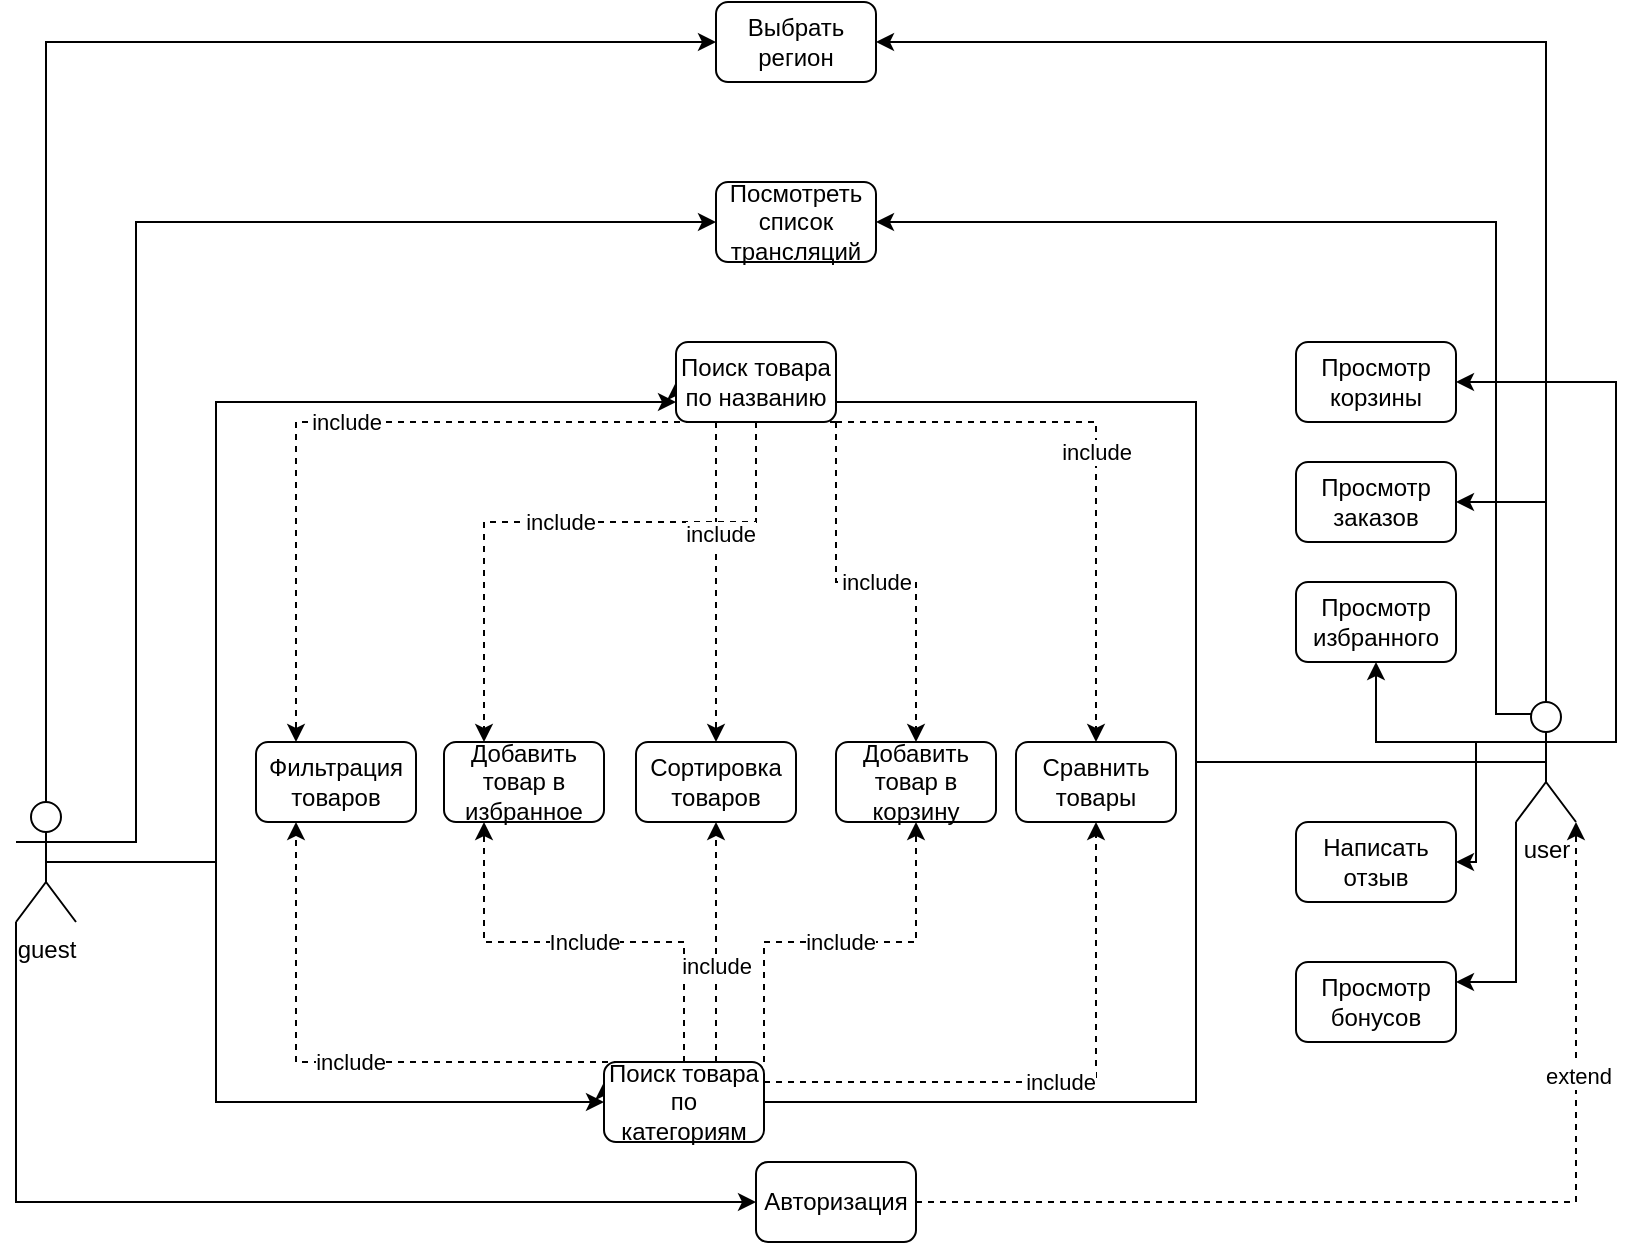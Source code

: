<mxfile version="13.10.5" type="github">
  <diagram id="7Z5z0cHEAnuWSTMnE_jD" name="Page-1">
    <mxGraphModel dx="946" dy="1718" grid="1" gridSize="10" guides="1" tooltips="1" connect="1" arrows="1" fold="1" page="1" pageScale="1" pageWidth="827" pageHeight="1169" math="0" shadow="0">
      <root>
        <mxCell id="0" />
        <mxCell id="1" parent="0" />
        <mxCell id="FfmjVsEObHB2wVLDh2Uq-4" style="edgeStyle=orthogonalEdgeStyle;rounded=0;orthogonalLoop=1;jettySize=auto;html=1;exitX=0.5;exitY=0.5;exitDx=0;exitDy=0;exitPerimeter=0;entryX=0;entryY=0.5;entryDx=0;entryDy=0;" edge="1" parent="1" source="QIuD9oSIR-J-TG87Wxp_-1" target="QIuD9oSIR-J-TG87Wxp_-6">
          <mxGeometry relative="1" as="geometry">
            <Array as="points">
              <mxPoint x="710" y="240" />
              <mxPoint x="710" y="60" />
            </Array>
          </mxGeometry>
        </mxCell>
        <mxCell id="FfmjVsEObHB2wVLDh2Uq-7" style="edgeStyle=orthogonalEdgeStyle;rounded=0;orthogonalLoop=1;jettySize=auto;html=1;exitX=0.5;exitY=0.5;exitDx=0;exitDy=0;exitPerimeter=0;entryX=0;entryY=0.25;entryDx=0;entryDy=0;" edge="1" parent="1" source="QIuD9oSIR-J-TG87Wxp_-1" target="FfmjVsEObHB2wVLDh2Uq-3">
          <mxGeometry relative="1" as="geometry">
            <Array as="points">
              <mxPoint x="710" y="240" />
              <mxPoint x="710" y="410" />
            </Array>
          </mxGeometry>
        </mxCell>
        <mxCell id="FfmjVsEObHB2wVLDh2Uq-16" style="edgeStyle=orthogonalEdgeStyle;rounded=0;orthogonalLoop=1;jettySize=auto;html=1;exitX=0.5;exitY=0;exitDx=0;exitDy=0;exitPerimeter=0;entryX=1;entryY=0.5;entryDx=0;entryDy=0;" edge="1" parent="1" source="QIuD9oSIR-J-TG87Wxp_-1" target="QIuD9oSIR-J-TG87Wxp_-18">
          <mxGeometry relative="1" as="geometry" />
        </mxCell>
        <mxCell id="FfmjVsEObHB2wVLDh2Uq-20" style="edgeStyle=orthogonalEdgeStyle;rounded=0;orthogonalLoop=1;jettySize=auto;html=1;exitX=0.25;exitY=0.1;exitDx=0;exitDy=0;exitPerimeter=0;entryX=1;entryY=0.5;entryDx=0;entryDy=0;" edge="1" parent="1" source="QIuD9oSIR-J-TG87Wxp_-1" target="QIuD9oSIR-J-TG87Wxp_-19">
          <mxGeometry relative="1" as="geometry">
            <Array as="points">
              <mxPoint x="860" y="216" />
              <mxPoint x="860" y="-30" />
            </Array>
          </mxGeometry>
        </mxCell>
        <mxCell id="FfmjVsEObHB2wVLDh2Uq-21" style="edgeStyle=orthogonalEdgeStyle;rounded=0;orthogonalLoop=1;jettySize=auto;html=1;exitX=0;exitY=1;exitDx=0;exitDy=0;exitPerimeter=0;entryX=1;entryY=0.25;entryDx=0;entryDy=0;" edge="1" parent="1" source="QIuD9oSIR-J-TG87Wxp_-1" target="QIuD9oSIR-J-TG87Wxp_-7">
          <mxGeometry relative="1" as="geometry" />
        </mxCell>
        <mxCell id="FfmjVsEObHB2wVLDh2Uq-22" style="edgeStyle=orthogonalEdgeStyle;rounded=0;orthogonalLoop=1;jettySize=auto;html=1;exitX=0;exitY=0.333;exitDx=0;exitDy=0;exitPerimeter=0;" edge="1" parent="1" source="QIuD9oSIR-J-TG87Wxp_-1" target="QIuD9oSIR-J-TG87Wxp_-16">
          <mxGeometry relative="1" as="geometry" />
        </mxCell>
        <mxCell id="FfmjVsEObHB2wVLDh2Uq-23" style="edgeStyle=orthogonalEdgeStyle;rounded=0;orthogonalLoop=1;jettySize=auto;html=1;exitX=0;exitY=0.333;exitDx=0;exitDy=0;exitPerimeter=0;" edge="1" parent="1" source="QIuD9oSIR-J-TG87Wxp_-1" target="QIuD9oSIR-J-TG87Wxp_-9">
          <mxGeometry relative="1" as="geometry" />
        </mxCell>
        <mxCell id="FfmjVsEObHB2wVLDh2Uq-24" style="edgeStyle=orthogonalEdgeStyle;rounded=0;orthogonalLoop=1;jettySize=auto;html=1;exitX=0.5;exitY=0;exitDx=0;exitDy=0;exitPerimeter=0;entryX=1;entryY=0.5;entryDx=0;entryDy=0;" edge="1" parent="1" source="QIuD9oSIR-J-TG87Wxp_-1" target="QIuD9oSIR-J-TG87Wxp_-8">
          <mxGeometry relative="1" as="geometry" />
        </mxCell>
        <mxCell id="FfmjVsEObHB2wVLDh2Uq-25" style="edgeStyle=orthogonalEdgeStyle;rounded=0;orthogonalLoop=1;jettySize=auto;html=1;exitX=0.5;exitY=0;exitDx=0;exitDy=0;exitPerimeter=0;entryX=1;entryY=0.5;entryDx=0;entryDy=0;strokeColor=none;" edge="1" parent="1" source="QIuD9oSIR-J-TG87Wxp_-1" target="QIuD9oSIR-J-TG87Wxp_-10">
          <mxGeometry relative="1" as="geometry" />
        </mxCell>
        <mxCell id="FfmjVsEObHB2wVLDh2Uq-26" style="edgeStyle=orthogonalEdgeStyle;rounded=0;orthogonalLoop=1;jettySize=auto;html=1;exitX=1;exitY=0.333;exitDx=0;exitDy=0;exitPerimeter=0;entryX=1;entryY=0.5;entryDx=0;entryDy=0;" edge="1" parent="1" source="QIuD9oSIR-J-TG87Wxp_-1" target="QIuD9oSIR-J-TG87Wxp_-10">
          <mxGeometry relative="1" as="geometry" />
        </mxCell>
        <mxCell id="QIuD9oSIR-J-TG87Wxp_-1" value="user&lt;br&gt;" style="shape=umlActor;verticalLabelPosition=bottom;verticalAlign=top;html=1;outlineConnect=0;" parent="1" vertex="1">
          <mxGeometry x="870" y="210" width="30" height="60" as="geometry" />
        </mxCell>
        <mxCell id="FfmjVsEObHB2wVLDh2Uq-5" style="edgeStyle=orthogonalEdgeStyle;rounded=0;orthogonalLoop=1;jettySize=auto;html=1;exitX=0.5;exitY=0.5;exitDx=0;exitDy=0;exitPerimeter=0;entryX=0;entryY=0.75;entryDx=0;entryDy=0;" edge="1" parent="1" source="QIuD9oSIR-J-TG87Wxp_-2" target="QIuD9oSIR-J-TG87Wxp_-6">
          <mxGeometry relative="1" as="geometry">
            <Array as="points">
              <mxPoint x="220" y="290" />
              <mxPoint x="220" y="60" />
            </Array>
          </mxGeometry>
        </mxCell>
        <mxCell id="FfmjVsEObHB2wVLDh2Uq-6" style="edgeStyle=orthogonalEdgeStyle;rounded=0;orthogonalLoop=1;jettySize=auto;html=1;exitX=0.5;exitY=0.5;exitDx=0;exitDy=0;exitPerimeter=0;entryX=0;entryY=0.5;entryDx=0;entryDy=0;" edge="1" parent="1" source="QIuD9oSIR-J-TG87Wxp_-2" target="FfmjVsEObHB2wVLDh2Uq-3">
          <mxGeometry relative="1" as="geometry">
            <Array as="points">
              <mxPoint x="220" y="290" />
              <mxPoint x="220" y="410" />
            </Array>
          </mxGeometry>
        </mxCell>
        <mxCell id="FfmjVsEObHB2wVLDh2Uq-8" style="edgeStyle=orthogonalEdgeStyle;rounded=0;orthogonalLoop=1;jettySize=auto;html=1;exitX=0;exitY=1;exitDx=0;exitDy=0;exitPerimeter=0;entryX=0;entryY=0.5;entryDx=0;entryDy=0;" edge="1" parent="1" source="QIuD9oSIR-J-TG87Wxp_-2" target="QIuD9oSIR-J-TG87Wxp_-3">
          <mxGeometry relative="1" as="geometry" />
        </mxCell>
        <mxCell id="FfmjVsEObHB2wVLDh2Uq-15" style="edgeStyle=orthogonalEdgeStyle;rounded=0;orthogonalLoop=1;jettySize=auto;html=1;exitX=0.5;exitY=0;exitDx=0;exitDy=0;exitPerimeter=0;entryX=0;entryY=0.5;entryDx=0;entryDy=0;" edge="1" parent="1" source="QIuD9oSIR-J-TG87Wxp_-2" target="QIuD9oSIR-J-TG87Wxp_-18">
          <mxGeometry relative="1" as="geometry" />
        </mxCell>
        <mxCell id="FfmjVsEObHB2wVLDh2Uq-27" style="edgeStyle=orthogonalEdgeStyle;rounded=0;orthogonalLoop=1;jettySize=auto;html=1;exitX=1;exitY=0.333;exitDx=0;exitDy=0;exitPerimeter=0;entryX=0;entryY=0.5;entryDx=0;entryDy=0;" edge="1" parent="1" source="QIuD9oSIR-J-TG87Wxp_-2" target="QIuD9oSIR-J-TG87Wxp_-19">
          <mxGeometry relative="1" as="geometry">
            <Array as="points">
              <mxPoint x="180" y="280" />
              <mxPoint x="180" y="-30" />
            </Array>
          </mxGeometry>
        </mxCell>
        <mxCell id="QIuD9oSIR-J-TG87Wxp_-2" value="guest&lt;br&gt;" style="shape=umlActor;verticalLabelPosition=bottom;verticalAlign=top;html=1;outlineConnect=0;" parent="1" vertex="1">
          <mxGeometry x="120" y="260" width="30" height="60" as="geometry" />
        </mxCell>
        <mxCell id="FfmjVsEObHB2wVLDh2Uq-9" style="edgeStyle=orthogonalEdgeStyle;rounded=0;orthogonalLoop=1;jettySize=auto;html=1;exitX=1;exitY=0.5;exitDx=0;exitDy=0;entryX=1;entryY=1;entryDx=0;entryDy=0;entryPerimeter=0;dashed=1;" edge="1" parent="1" source="QIuD9oSIR-J-TG87Wxp_-3" target="QIuD9oSIR-J-TG87Wxp_-1">
          <mxGeometry relative="1" as="geometry" />
        </mxCell>
        <mxCell id="FfmjVsEObHB2wVLDh2Uq-10" value="extend" style="edgeLabel;html=1;align=center;verticalAlign=middle;resizable=0;points=[];" vertex="1" connectable="0" parent="FfmjVsEObHB2wVLDh2Uq-9">
          <mxGeometry x="0.513" y="-1" relative="1" as="geometry">
            <mxPoint as="offset" />
          </mxGeometry>
        </mxCell>
        <mxCell id="QIuD9oSIR-J-TG87Wxp_-3" value="Авторизация&lt;br&gt;" style="rounded=1;whiteSpace=wrap;html=1;" parent="1" vertex="1">
          <mxGeometry x="490" y="440" width="80" height="40" as="geometry" />
        </mxCell>
        <mxCell id="FfmjVsEObHB2wVLDh2Uq-12" value="include" style="edgeStyle=orthogonalEdgeStyle;rounded=0;orthogonalLoop=1;jettySize=auto;html=1;exitX=0.25;exitY=1;exitDx=0;exitDy=0;entryX=0.25;entryY=0;entryDx=0;entryDy=0;dashed=1;" edge="1" parent="1" source="QIuD9oSIR-J-TG87Wxp_-6" target="QIuD9oSIR-J-TG87Wxp_-13">
          <mxGeometry relative="1" as="geometry">
            <Array as="points">
              <mxPoint x="260" y="70" />
            </Array>
          </mxGeometry>
        </mxCell>
        <mxCell id="FfmjVsEObHB2wVLDh2Uq-14" value="include" style="edgeStyle=orthogonalEdgeStyle;rounded=0;orthogonalLoop=1;jettySize=auto;html=1;exitX=0.5;exitY=1;exitDx=0;exitDy=0;entryX=0.25;entryY=0;entryDx=0;entryDy=0;dashed=1;" edge="1" parent="1" source="QIuD9oSIR-J-TG87Wxp_-6" target="QIuD9oSIR-J-TG87Wxp_-15">
          <mxGeometry relative="1" as="geometry">
            <Array as="points">
              <mxPoint x="490" y="120" />
              <mxPoint x="354" y="120" />
            </Array>
          </mxGeometry>
        </mxCell>
        <mxCell id="FfmjVsEObHB2wVLDh2Uq-18" style="edgeStyle=orthogonalEdgeStyle;rounded=0;orthogonalLoop=1;jettySize=auto;html=1;exitX=1;exitY=1;exitDx=0;exitDy=0;dashed=1;" edge="1" parent="1" source="QIuD9oSIR-J-TG87Wxp_-6" target="QIuD9oSIR-J-TG87Wxp_-14">
          <mxGeometry relative="1" as="geometry">
            <Array as="points">
              <mxPoint x="470" y="70" />
            </Array>
          </mxGeometry>
        </mxCell>
        <mxCell id="FfmjVsEObHB2wVLDh2Uq-19" value="include" style="edgeLabel;html=1;align=center;verticalAlign=middle;resizable=0;points=[];" vertex="1" connectable="0" parent="FfmjVsEObHB2wVLDh2Uq-18">
          <mxGeometry x="0.048" y="2" relative="1" as="geometry">
            <mxPoint as="offset" />
          </mxGeometry>
        </mxCell>
        <mxCell id="FfmjVsEObHB2wVLDh2Uq-28" value="include" style="edgeStyle=orthogonalEdgeStyle;rounded=0;orthogonalLoop=1;jettySize=auto;html=1;exitX=1;exitY=1;exitDx=0;exitDy=0;entryX=0.5;entryY=0;entryDx=0;entryDy=0;dashed=1;" edge="1" parent="1" source="QIuD9oSIR-J-TG87Wxp_-6" target="QIuD9oSIR-J-TG87Wxp_-11">
          <mxGeometry relative="1" as="geometry" />
        </mxCell>
        <mxCell id="FfmjVsEObHB2wVLDh2Uq-29" value="include" style="edgeStyle=orthogonalEdgeStyle;rounded=0;orthogonalLoop=1;jettySize=auto;html=1;exitX=1;exitY=1;exitDx=0;exitDy=0;entryX=0.5;entryY=0;entryDx=0;entryDy=0;dashed=1;" edge="1" parent="1" source="QIuD9oSIR-J-TG87Wxp_-6" target="QIuD9oSIR-J-TG87Wxp_-17">
          <mxGeometry relative="1" as="geometry">
            <Array as="points">
              <mxPoint x="660" y="70" />
            </Array>
          </mxGeometry>
        </mxCell>
        <mxCell id="QIuD9oSIR-J-TG87Wxp_-6" value="Поиск товара по названию" style="rounded=1;whiteSpace=wrap;html=1;" parent="1" vertex="1">
          <mxGeometry x="450" y="30" width="80" height="40" as="geometry" />
        </mxCell>
        <mxCell id="QIuD9oSIR-J-TG87Wxp_-7" value="Просмотр бонусов" style="rounded=1;whiteSpace=wrap;html=1;" parent="1" vertex="1">
          <mxGeometry x="760" y="340" width="80" height="40" as="geometry" />
        </mxCell>
        <mxCell id="QIuD9oSIR-J-TG87Wxp_-8" value="Просмотр заказов&lt;br&gt;" style="rounded=1;whiteSpace=wrap;html=1;" parent="1" vertex="1">
          <mxGeometry x="760" y="90" width="80" height="40" as="geometry" />
        </mxCell>
        <mxCell id="QIuD9oSIR-J-TG87Wxp_-9" value="Просмотр избранного" style="rounded=1;whiteSpace=wrap;html=1;" parent="1" vertex="1">
          <mxGeometry x="760" y="150" width="80" height="40" as="geometry" />
        </mxCell>
        <mxCell id="QIuD9oSIR-J-TG87Wxp_-10" value="Просмотр корзины&lt;br&gt;" style="rounded=1;whiteSpace=wrap;html=1;" parent="1" vertex="1">
          <mxGeometry x="760" y="30" width="80" height="40" as="geometry" />
        </mxCell>
        <mxCell id="QIuD9oSIR-J-TG87Wxp_-11" value="Добавить товар в корзину" style="rounded=1;whiteSpace=wrap;html=1;" parent="1" vertex="1">
          <mxGeometry x="530" y="230" width="80" height="40" as="geometry" />
        </mxCell>
        <mxCell id="QIuD9oSIR-J-TG87Wxp_-13" value="Фильтрация товаров" style="rounded=1;whiteSpace=wrap;html=1;" parent="1" vertex="1">
          <mxGeometry x="240" y="230" width="80" height="40" as="geometry" />
        </mxCell>
        <mxCell id="QIuD9oSIR-J-TG87Wxp_-14" value="Сортировка товаров" style="rounded=1;whiteSpace=wrap;html=1;" parent="1" vertex="1">
          <mxGeometry x="430" y="230" width="80" height="40" as="geometry" />
        </mxCell>
        <mxCell id="QIuD9oSIR-J-TG87Wxp_-15" value="Добавить товар в избранное" style="rounded=1;whiteSpace=wrap;html=1;" parent="1" vertex="1">
          <mxGeometry x="334" y="230" width="80" height="40" as="geometry" />
        </mxCell>
        <mxCell id="QIuD9oSIR-J-TG87Wxp_-16" value="Написать отзыв&lt;br&gt;" style="rounded=1;whiteSpace=wrap;html=1;" parent="1" vertex="1">
          <mxGeometry x="760" y="270" width="80" height="40" as="geometry" />
        </mxCell>
        <mxCell id="QIuD9oSIR-J-TG87Wxp_-17" value="Сравнить товары&lt;br&gt;" style="rounded=1;whiteSpace=wrap;html=1;" parent="1" vertex="1">
          <mxGeometry x="620" y="230" width="80" height="40" as="geometry" />
        </mxCell>
        <mxCell id="QIuD9oSIR-J-TG87Wxp_-18" value="Выбрать регион" style="rounded=1;whiteSpace=wrap;html=1;" parent="1" vertex="1">
          <mxGeometry x="470" y="-140" width="80" height="40" as="geometry" />
        </mxCell>
        <mxCell id="QIuD9oSIR-J-TG87Wxp_-19" value="Посмотреть список трансляций" style="rounded=1;whiteSpace=wrap;html=1;" parent="1" vertex="1">
          <mxGeometry x="470" y="-50" width="80" height="40" as="geometry" />
        </mxCell>
        <mxCell id="FfmjVsEObHB2wVLDh2Uq-11" value="include" style="edgeStyle=orthogonalEdgeStyle;rounded=0;orthogonalLoop=1;jettySize=auto;html=1;exitX=0.25;exitY=0;exitDx=0;exitDy=0;entryX=0.25;entryY=1;entryDx=0;entryDy=0;dashed=1;" edge="1" parent="1" source="FfmjVsEObHB2wVLDh2Uq-3" target="QIuD9oSIR-J-TG87Wxp_-13">
          <mxGeometry relative="1" as="geometry">
            <Array as="points">
              <mxPoint x="260" y="390" />
            </Array>
          </mxGeometry>
        </mxCell>
        <mxCell id="FfmjVsEObHB2wVLDh2Uq-13" value="Include" style="edgeStyle=orthogonalEdgeStyle;rounded=0;orthogonalLoop=1;jettySize=auto;html=1;exitX=0.5;exitY=0;exitDx=0;exitDy=0;dashed=1;entryX=0.25;entryY=1;entryDx=0;entryDy=0;" edge="1" parent="1" source="FfmjVsEObHB2wVLDh2Uq-3" target="QIuD9oSIR-J-TG87Wxp_-15">
          <mxGeometry relative="1" as="geometry">
            <mxPoint x="360" y="310" as="targetPoint" />
          </mxGeometry>
        </mxCell>
        <mxCell id="FfmjVsEObHB2wVLDh2Uq-17" value="include" style="edgeStyle=orthogonalEdgeStyle;rounded=0;orthogonalLoop=1;jettySize=auto;html=1;exitX=0.75;exitY=0;exitDx=0;exitDy=0;entryX=0.5;entryY=1;entryDx=0;entryDy=0;dashed=1;" edge="1" parent="1" source="FfmjVsEObHB2wVLDh2Uq-3" target="QIuD9oSIR-J-TG87Wxp_-14">
          <mxGeometry relative="1" as="geometry">
            <Array as="points">
              <mxPoint x="474" y="400" />
              <mxPoint x="470" y="400" />
            </Array>
          </mxGeometry>
        </mxCell>
        <mxCell id="FfmjVsEObHB2wVLDh2Uq-30" value="include" style="edgeStyle=orthogonalEdgeStyle;rounded=0;orthogonalLoop=1;jettySize=auto;html=1;exitX=1;exitY=0;exitDx=0;exitDy=0;entryX=0.5;entryY=1;entryDx=0;entryDy=0;dashed=1;" edge="1" parent="1" source="FfmjVsEObHB2wVLDh2Uq-3" target="QIuD9oSIR-J-TG87Wxp_-11">
          <mxGeometry relative="1" as="geometry" />
        </mxCell>
        <mxCell id="FfmjVsEObHB2wVLDh2Uq-31" value="include" style="edgeStyle=orthogonalEdgeStyle;rounded=0;orthogonalLoop=1;jettySize=auto;html=1;exitX=1;exitY=0.25;exitDx=0;exitDy=0;dashed=1;" edge="1" parent="1" source="FfmjVsEObHB2wVLDh2Uq-3" target="QIuD9oSIR-J-TG87Wxp_-17">
          <mxGeometry relative="1" as="geometry" />
        </mxCell>
        <mxCell id="FfmjVsEObHB2wVLDh2Uq-3" value="Поиск товара по категориям" style="rounded=1;whiteSpace=wrap;html=1;" vertex="1" parent="1">
          <mxGeometry x="414" y="390" width="80" height="40" as="geometry" />
        </mxCell>
      </root>
    </mxGraphModel>
  </diagram>
</mxfile>

